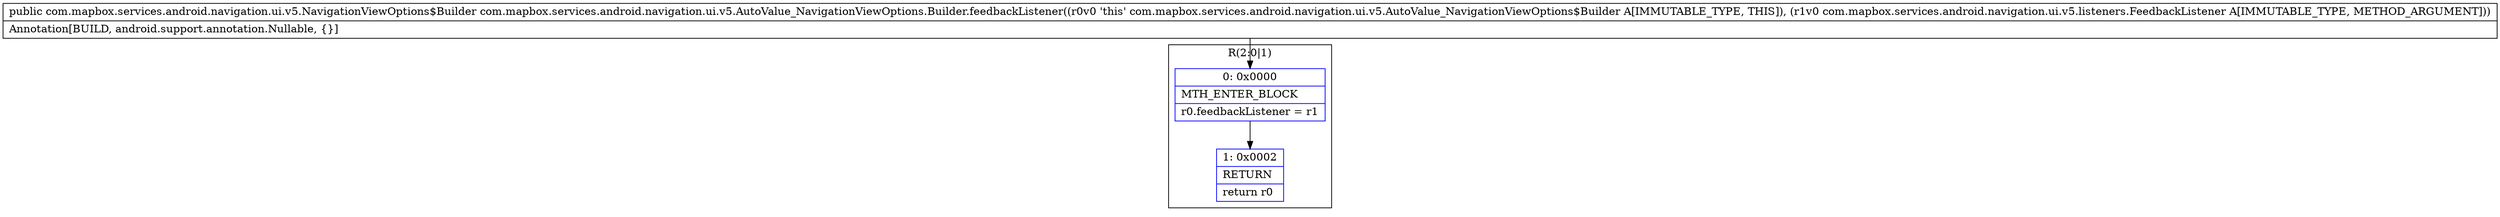 digraph "CFG forcom.mapbox.services.android.navigation.ui.v5.AutoValue_NavigationViewOptions.Builder.feedbackListener(Lcom\/mapbox\/services\/android\/navigation\/ui\/v5\/listeners\/FeedbackListener;)Lcom\/mapbox\/services\/android\/navigation\/ui\/v5\/NavigationViewOptions$Builder;" {
subgraph cluster_Region_1056463782 {
label = "R(2:0|1)";
node [shape=record,color=blue];
Node_0 [shape=record,label="{0\:\ 0x0000|MTH_ENTER_BLOCK\l|r0.feedbackListener = r1\l}"];
Node_1 [shape=record,label="{1\:\ 0x0002|RETURN\l|return r0\l}"];
}
MethodNode[shape=record,label="{public com.mapbox.services.android.navigation.ui.v5.NavigationViewOptions$Builder com.mapbox.services.android.navigation.ui.v5.AutoValue_NavigationViewOptions.Builder.feedbackListener((r0v0 'this' com.mapbox.services.android.navigation.ui.v5.AutoValue_NavigationViewOptions$Builder A[IMMUTABLE_TYPE, THIS]), (r1v0 com.mapbox.services.android.navigation.ui.v5.listeners.FeedbackListener A[IMMUTABLE_TYPE, METHOD_ARGUMENT]))  | Annotation[BUILD, android.support.annotation.Nullable, \{\}]\l}"];
MethodNode -> Node_0;
Node_0 -> Node_1;
}

